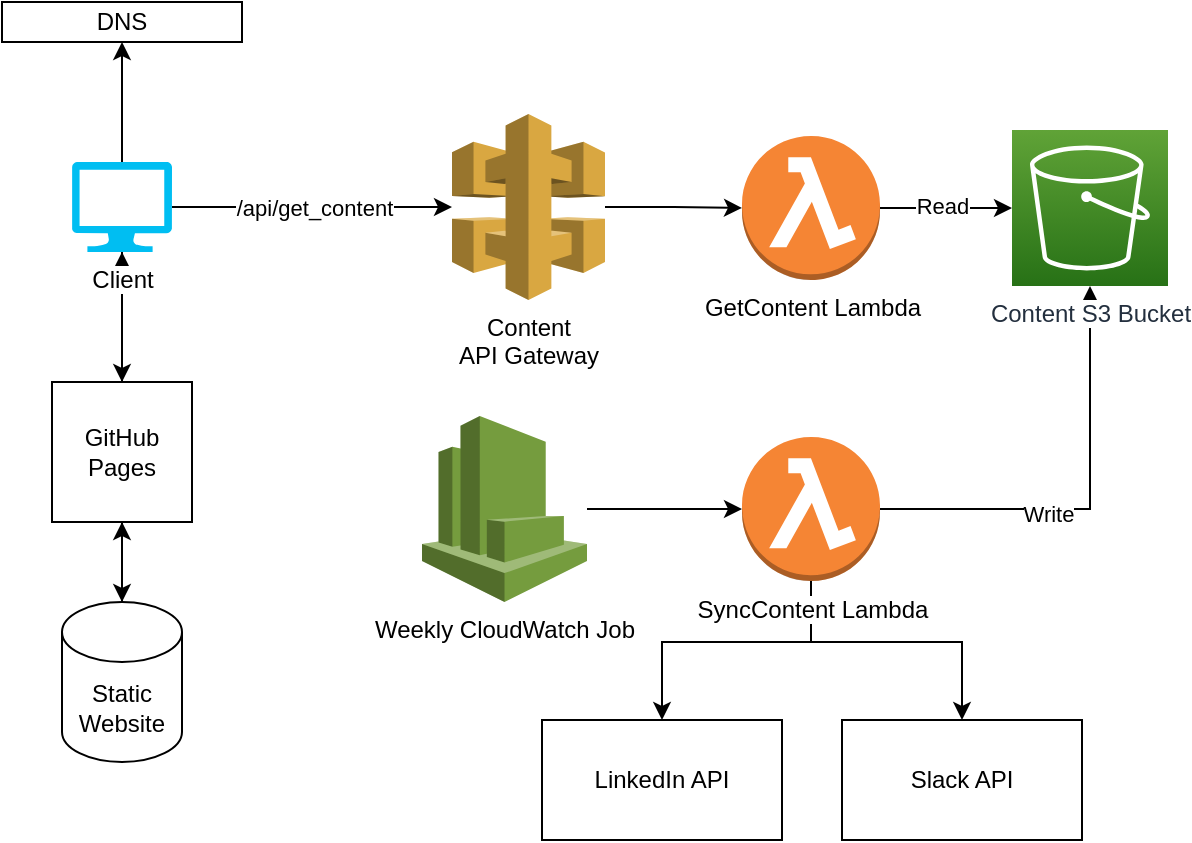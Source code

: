 <mxfile version="20.1.1" type="github">
  <diagram id="N7JNSSW2l5ZKcPpre3v2" name="Page-1">
    <mxGraphModel dx="811" dy="534" grid="1" gridSize="10" guides="1" tooltips="1" connect="1" arrows="1" fold="1" page="1" pageScale="1" pageWidth="850" pageHeight="1100" math="0" shadow="0">
      <root>
        <mxCell id="0" />
        <mxCell id="1" parent="0" />
        <mxCell id="r393qsKXgy61ODTIhGIf-25" style="edgeStyle=orthogonalEdgeStyle;rounded=0;orthogonalLoop=1;jettySize=auto;html=1;" parent="1" source="r393qsKXgy61ODTIhGIf-20" target="r393qsKXgy61ODTIhGIf-14" edge="1">
          <mxGeometry relative="1" as="geometry" />
        </mxCell>
        <mxCell id="r393qsKXgy61ODTIhGIf-27" value="Write" style="edgeLabel;html=1;align=center;verticalAlign=middle;resizable=0;points=[];" parent="r393qsKXgy61ODTIhGIf-25" vertex="1" connectable="0">
          <mxGeometry x="-0.224" y="-1" relative="1" as="geometry">
            <mxPoint y="1" as="offset" />
          </mxGeometry>
        </mxCell>
        <mxCell id="r393qsKXgy61ODTIhGIf-19" value="" style="edgeStyle=orthogonalEdgeStyle;rounded=0;orthogonalLoop=1;jettySize=auto;html=1;" parent="1" source="r393qsKXgy61ODTIhGIf-7" target="r393qsKXgy61ODTIhGIf-2" edge="1">
          <mxGeometry relative="1" as="geometry" />
        </mxCell>
        <mxCell id="r393qsKXgy61ODTIhGIf-7" value="GitHub Pages" style="whiteSpace=wrap;html=1;aspect=fixed;" parent="1" vertex="1">
          <mxGeometry x="175" y="260" width="70" height="70" as="geometry" />
        </mxCell>
        <mxCell id="r393qsKXgy61ODTIhGIf-5" style="edgeStyle=orthogonalEdgeStyle;rounded=0;orthogonalLoop=1;jettySize=auto;html=1;entryX=0.5;entryY=1;entryDx=0;entryDy=0;" parent="1" source="r393qsKXgy61ODTIhGIf-2" target="r393qsKXgy61ODTIhGIf-4" edge="1">
          <mxGeometry relative="1" as="geometry" />
        </mxCell>
        <mxCell id="r393qsKXgy61ODTIhGIf-8" style="edgeStyle=orthogonalEdgeStyle;rounded=0;orthogonalLoop=1;jettySize=auto;html=1;entryX=0.5;entryY=0;entryDx=0;entryDy=0;" parent="1" source="r393qsKXgy61ODTIhGIf-2" target="r393qsKXgy61ODTIhGIf-7" edge="1">
          <mxGeometry relative="1" as="geometry" />
        </mxCell>
        <mxCell id="r393qsKXgy61ODTIhGIf-10" style="edgeStyle=orthogonalEdgeStyle;rounded=0;orthogonalLoop=1;jettySize=auto;html=1;" parent="1" source="r393qsKXgy61ODTIhGIf-2" target="r393qsKXgy61ODTIhGIf-9" edge="1">
          <mxGeometry relative="1" as="geometry" />
        </mxCell>
        <mxCell id="r393qsKXgy61ODTIhGIf-11" value="/api/get_content" style="edgeLabel;html=1;align=center;verticalAlign=middle;resizable=0;points=[];" parent="r393qsKXgy61ODTIhGIf-10" vertex="1" connectable="0">
          <mxGeometry x="-0.182" relative="1" as="geometry">
            <mxPoint x="13" as="offset" />
          </mxGeometry>
        </mxCell>
        <mxCell id="r393qsKXgy61ODTIhGIf-2" value="Client" style="verticalLabelPosition=bottom;html=1;verticalAlign=top;align=center;strokeColor=none;fillColor=#00BEF2;shape=mxgraph.azure.computer;pointerEvents=1;labelBackgroundColor=default;labelPosition=center;" parent="1" vertex="1">
          <mxGeometry x="185" y="150" width="50" height="45" as="geometry" />
        </mxCell>
        <mxCell id="r393qsKXgy61ODTIhGIf-4" value="DNS" style="rounded=0;whiteSpace=wrap;html=1;" parent="1" vertex="1">
          <mxGeometry x="150" y="70" width="120" height="20" as="geometry" />
        </mxCell>
        <mxCell id="r393qsKXgy61ODTIhGIf-17" style="edgeStyle=orthogonalEdgeStyle;rounded=0;orthogonalLoop=1;jettySize=auto;html=1;entryX=0.5;entryY=0;entryDx=0;entryDy=0;entryPerimeter=0;" parent="1" source="r393qsKXgy61ODTIhGIf-7" target="r393qsKXgy61ODTIhGIf-16" edge="1">
          <mxGeometry relative="1" as="geometry" />
        </mxCell>
        <mxCell id="r393qsKXgy61ODTIhGIf-13" style="edgeStyle=orthogonalEdgeStyle;rounded=0;orthogonalLoop=1;jettySize=auto;html=1;entryX=0;entryY=0.5;entryDx=0;entryDy=0;entryPerimeter=0;" parent="1" source="r393qsKXgy61ODTIhGIf-9" target="r393qsKXgy61ODTIhGIf-12" edge="1">
          <mxGeometry relative="1" as="geometry" />
        </mxCell>
        <mxCell id="r393qsKXgy61ODTIhGIf-9" value="Content&lt;br&gt;API Gateway" style="outlineConnect=0;dashed=0;verticalLabelPosition=bottom;verticalAlign=top;align=center;html=1;shape=mxgraph.aws3.api_gateway;fillColor=#D9A741;gradientColor=none;" parent="1" vertex="1">
          <mxGeometry x="375" y="126" width="76.5" height="93" as="geometry" />
        </mxCell>
        <mxCell id="r393qsKXgy61ODTIhGIf-15" style="edgeStyle=orthogonalEdgeStyle;rounded=0;orthogonalLoop=1;jettySize=auto;html=1;" parent="1" source="r393qsKXgy61ODTIhGIf-12" target="r393qsKXgy61ODTIhGIf-14" edge="1">
          <mxGeometry relative="1" as="geometry" />
        </mxCell>
        <mxCell id="r393qsKXgy61ODTIhGIf-26" value="Read" style="edgeLabel;html=1;align=center;verticalAlign=middle;resizable=0;points=[];" parent="r393qsKXgy61ODTIhGIf-15" vertex="1" connectable="0">
          <mxGeometry x="-0.061" y="1" relative="1" as="geometry">
            <mxPoint as="offset" />
          </mxGeometry>
        </mxCell>
        <mxCell id="r393qsKXgy61ODTIhGIf-12" value="GetContent Lambda" style="outlineConnect=0;dashed=0;verticalLabelPosition=bottom;verticalAlign=top;align=center;html=1;shape=mxgraph.aws3.lambda_function;fillColor=#F58534;gradientColor=none;" parent="1" vertex="1">
          <mxGeometry x="520" y="137" width="69" height="72" as="geometry" />
        </mxCell>
        <mxCell id="r393qsKXgy61ODTIhGIf-14" value="Content S3 Bucket" style="sketch=0;points=[[0,0,0],[0.25,0,0],[0.5,0,0],[0.75,0,0],[1,0,0],[0,1,0],[0.25,1,0],[0.5,1,0],[0.75,1,0],[1,1,0],[0,0.25,0],[0,0.5,0],[0,0.75,0],[1,0.25,0],[1,0.5,0],[1,0.75,0]];outlineConnect=0;fontColor=#232F3E;gradientColor=#60A337;gradientDirection=north;fillColor=#277116;strokeColor=#ffffff;dashed=0;verticalLabelPosition=bottom;verticalAlign=top;align=center;html=1;fontSize=12;fontStyle=0;aspect=fixed;shape=mxgraph.aws4.resourceIcon;resIcon=mxgraph.aws4.s3;labelBackgroundColor=default;" parent="1" vertex="1">
          <mxGeometry x="655" y="134" width="78" height="78" as="geometry" />
        </mxCell>
        <mxCell id="r393qsKXgy61ODTIhGIf-18" value="" style="edgeStyle=orthogonalEdgeStyle;rounded=0;orthogonalLoop=1;jettySize=auto;html=1;" parent="1" source="r393qsKXgy61ODTIhGIf-16" target="r393qsKXgy61ODTIhGIf-7" edge="1">
          <mxGeometry relative="1" as="geometry" />
        </mxCell>
        <mxCell id="r393qsKXgy61ODTIhGIf-16" value="Static Website" style="shape=cylinder3;whiteSpace=wrap;html=1;boundedLbl=1;backgroundOutline=1;size=15;" parent="1" vertex="1">
          <mxGeometry x="180" y="370" width="60" height="80" as="geometry" />
        </mxCell>
        <mxCell id="r393qsKXgy61ODTIhGIf-34" style="edgeStyle=orthogonalEdgeStyle;rounded=0;orthogonalLoop=1;jettySize=auto;html=1;" parent="1" source="r393qsKXgy61ODTIhGIf-20" target="r393qsKXgy61ODTIhGIf-33" edge="1">
          <mxGeometry relative="1" as="geometry">
            <Array as="points">
              <mxPoint x="555" y="390" />
              <mxPoint x="480" y="390" />
            </Array>
          </mxGeometry>
        </mxCell>
        <mxCell id="r393qsKXgy61ODTIhGIf-36" style="edgeStyle=orthogonalEdgeStyle;rounded=0;orthogonalLoop=1;jettySize=auto;html=1;entryX=0.5;entryY=0;entryDx=0;entryDy=0;" parent="1" source="r393qsKXgy61ODTIhGIf-20" target="r393qsKXgy61ODTIhGIf-35" edge="1">
          <mxGeometry relative="1" as="geometry">
            <Array as="points">
              <mxPoint x="555" y="390" />
              <mxPoint x="630" y="390" />
            </Array>
          </mxGeometry>
        </mxCell>
        <mxCell id="r393qsKXgy61ODTIhGIf-20" value="SyncContent Lambda" style="outlineConnect=0;dashed=0;verticalLabelPosition=bottom;verticalAlign=top;align=center;html=1;shape=mxgraph.aws3.lambda_function;fillColor=#F58534;gradientColor=none;labelBackgroundColor=default;" parent="1" vertex="1">
          <mxGeometry x="520" y="287.5" width="69" height="72" as="geometry" />
        </mxCell>
        <mxCell id="r393qsKXgy61ODTIhGIf-24" style="edgeStyle=orthogonalEdgeStyle;rounded=0;orthogonalLoop=1;jettySize=auto;html=1;entryX=0;entryY=0.5;entryDx=0;entryDy=0;entryPerimeter=0;" parent="1" source="r393qsKXgy61ODTIhGIf-22" target="r393qsKXgy61ODTIhGIf-20" edge="1">
          <mxGeometry relative="1" as="geometry" />
        </mxCell>
        <mxCell id="r393qsKXgy61ODTIhGIf-22" value="Weekly CloudWatch Job" style="outlineConnect=0;dashed=0;verticalLabelPosition=bottom;verticalAlign=top;align=center;html=1;shape=mxgraph.aws3.cloudwatch;fillColor=#759C3E;gradientColor=none;labelBackgroundColor=default;" parent="1" vertex="1">
          <mxGeometry x="360" y="277" width="82.5" height="93" as="geometry" />
        </mxCell>
        <mxCell id="r393qsKXgy61ODTIhGIf-33" value="LinkedIn API" style="rounded=0;whiteSpace=wrap;html=1;labelBackgroundColor=default;" parent="1" vertex="1">
          <mxGeometry x="420" y="429" width="120" height="60" as="geometry" />
        </mxCell>
        <mxCell id="r393qsKXgy61ODTIhGIf-35" value="Slack API" style="rounded=0;whiteSpace=wrap;html=1;labelBackgroundColor=default;" parent="1" vertex="1">
          <mxGeometry x="570" y="429" width="120" height="60" as="geometry" />
        </mxCell>
      </root>
    </mxGraphModel>
  </diagram>
</mxfile>
